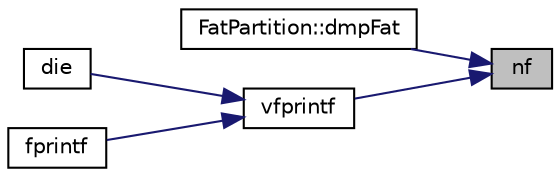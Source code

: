 digraph "nf"
{
 // LATEX_PDF_SIZE
  edge [fontname="Helvetica",fontsize="10",labelfontname="Helvetica",labelfontsize="10"];
  node [fontname="Helvetica",fontsize="10",shape=record];
  rankdir="RL";
  Node1 [label="nf",height=0.2,width=0.4,color="black", fillcolor="grey75", style="filled", fontcolor="black",tooltip=" "];
  Node1 -> Node2 [dir="back",color="midnightblue",fontsize="10",style="solid",fontname="Helvetica"];
  Node2 [label="FatPartition::dmpFat",height=0.2,width=0.4,color="black", fillcolor="white", style="filled",URL="$class_fat_partition.html#a8e78474397ef6d59588f0d5bb9fe5240",tooltip=" "];
  Node1 -> Node3 [dir="back",color="midnightblue",fontsize="10",style="solid",fontname="Helvetica"];
  Node3 [label="vfprintf",height=0.2,width=0.4,color="black", fillcolor="white", style="filled",URL="$_print_templates_8h.html#aa3bc14da82a850b0f8ce848a6d54045f",tooltip=" "];
  Node3 -> Node4 [dir="back",color="midnightblue",fontsize="10",style="solid",fontname="Helvetica"];
  Node4 [label="die",height=0.2,width=0.4,color="black", fillcolor="white", style="filled",URL="$bdf__to__ili9341_8c.html#aed761bfe5d8f8e47225ebfba3ab7766c",tooltip=" "];
  Node3 -> Node5 [dir="back",color="midnightblue",fontsize="10",style="solid",fontname="Helvetica"];
  Node5 [label="fprintf",height=0.2,width=0.4,color="black", fillcolor="white", style="filled",URL="$_print_templates_8h.html#a3899b48e0eb6938ff58ca3accd53402a",tooltip=" "];
}
